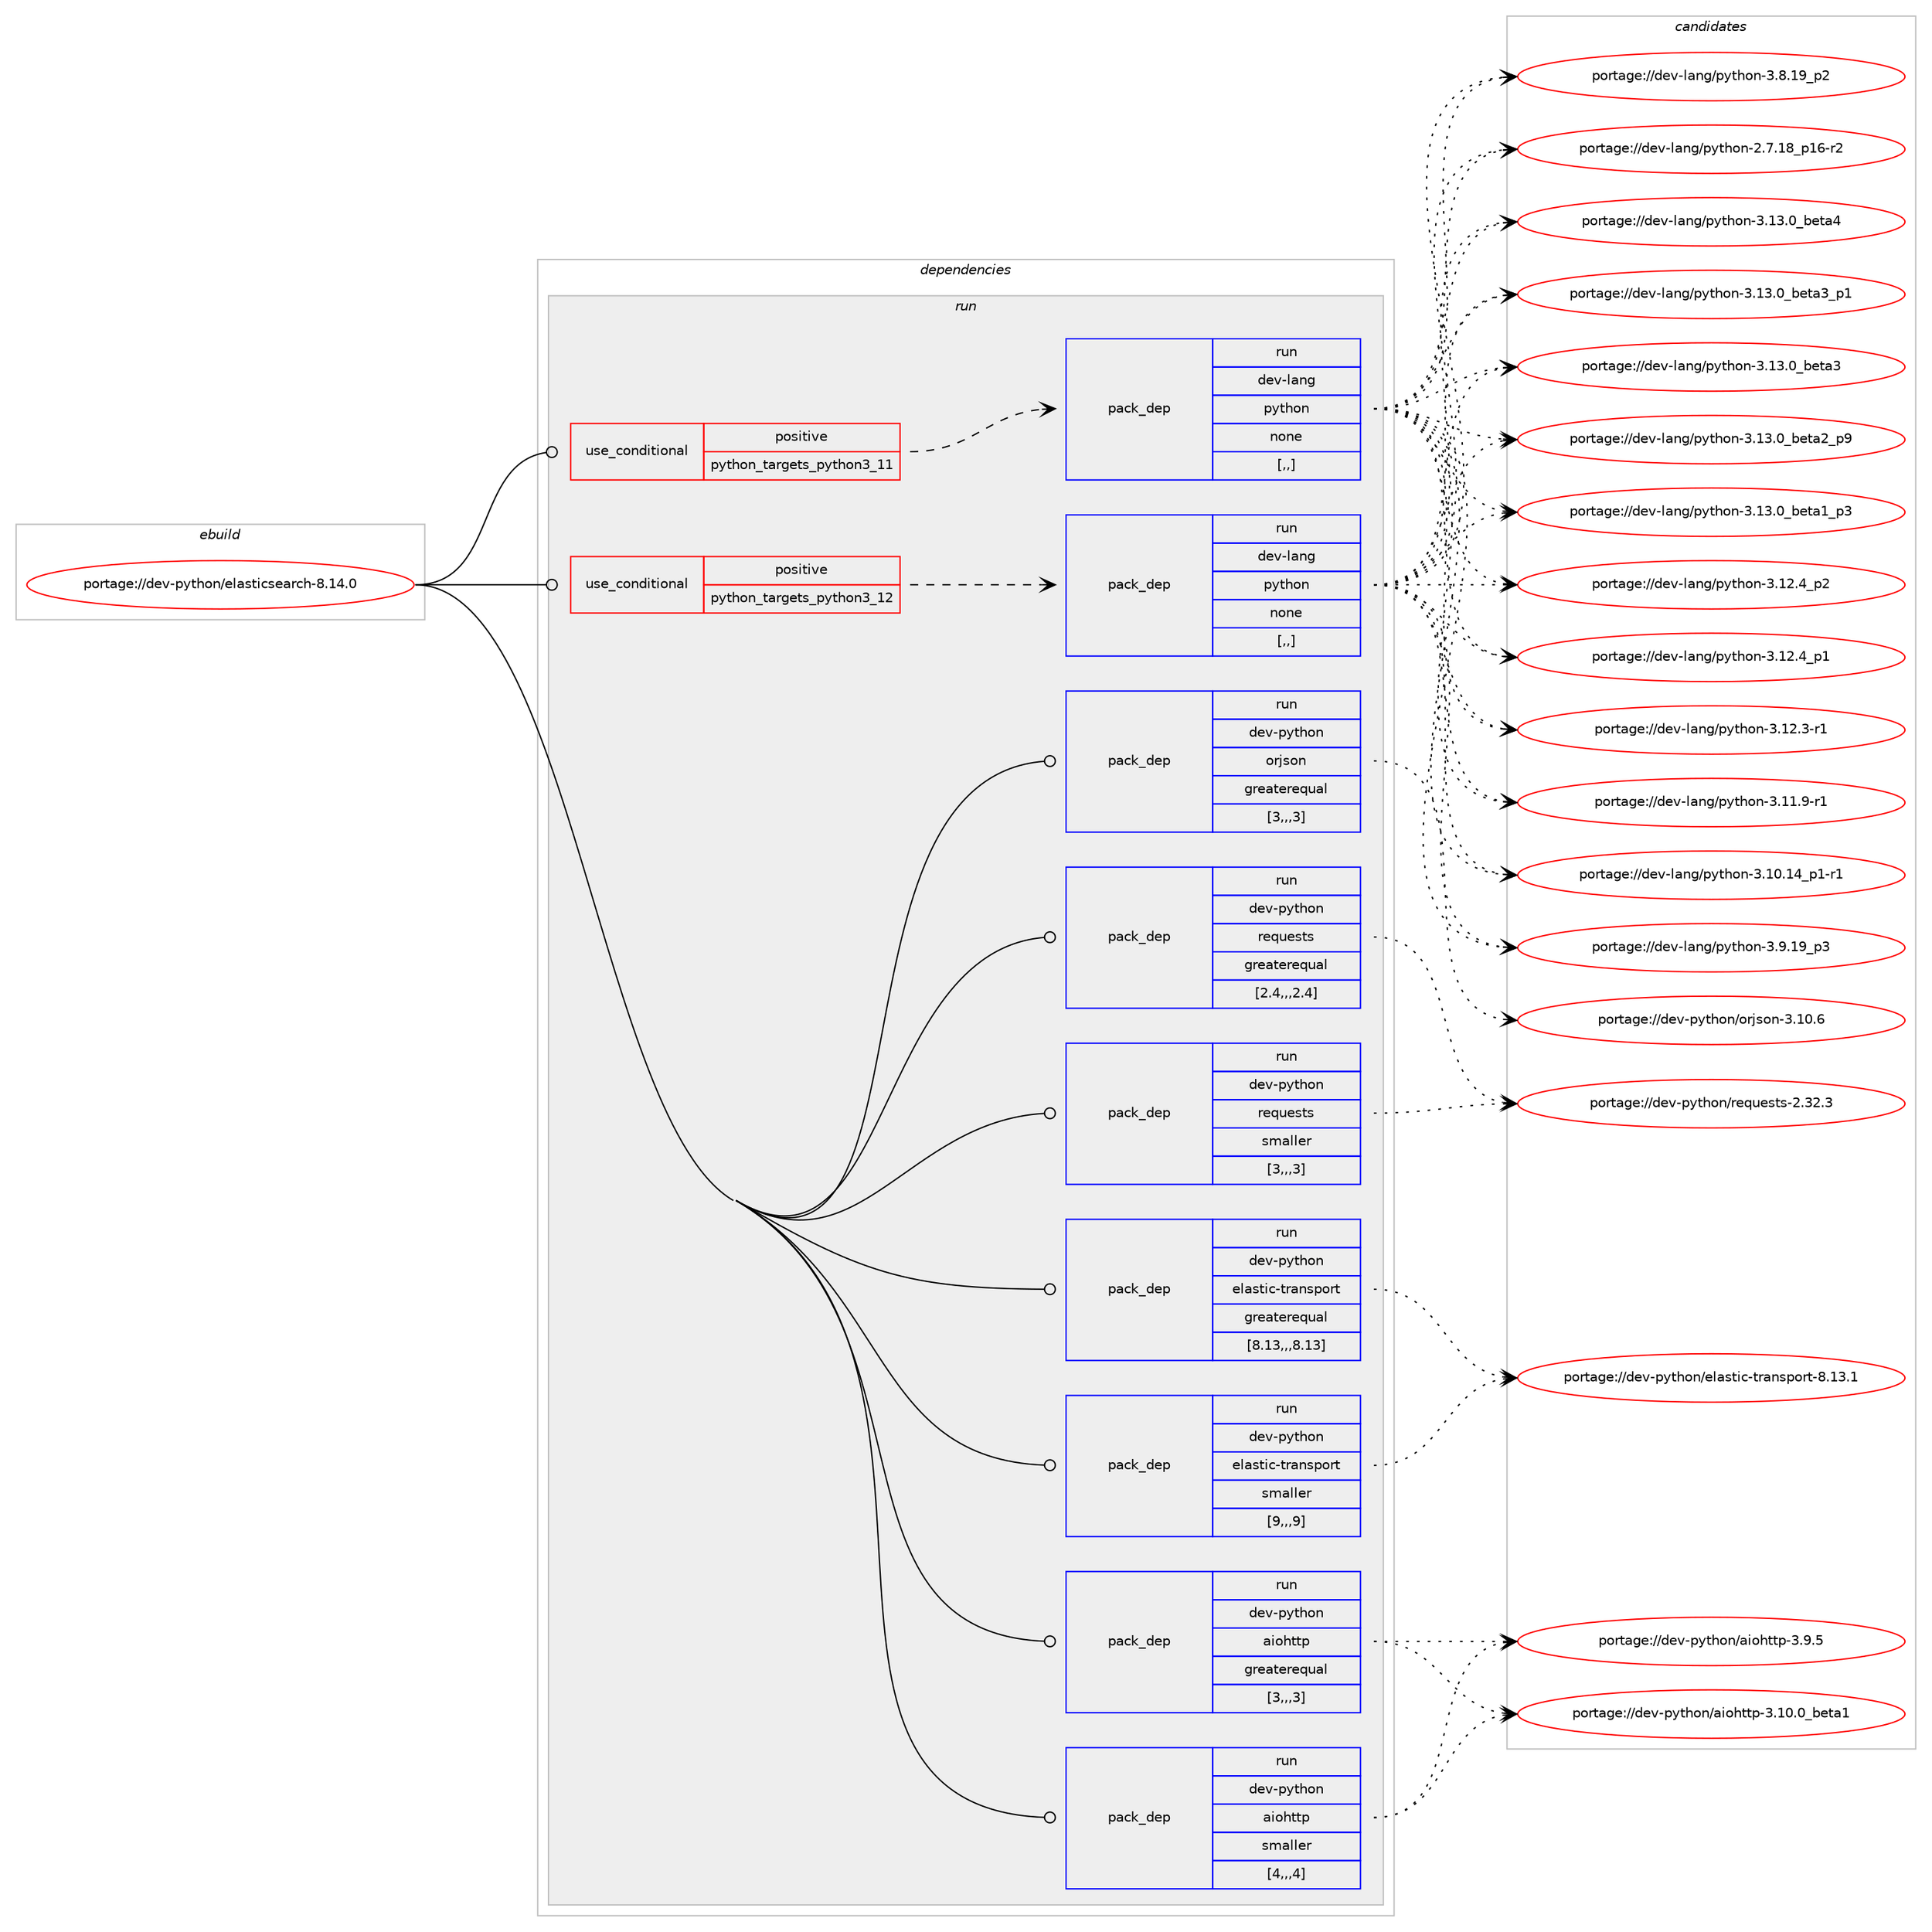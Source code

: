 digraph prolog {

# *************
# Graph options
# *************

newrank=true;
concentrate=true;
compound=true;
graph [rankdir=LR,fontname=Helvetica,fontsize=10,ranksep=1.5];#, ranksep=2.5, nodesep=0.2];
edge  [arrowhead=vee];
node  [fontname=Helvetica,fontsize=10];

# **********
# The ebuild
# **********

subgraph cluster_leftcol {
color=gray;
label=<<i>ebuild</i>>;
id [label="portage://dev-python/elasticsearch-8.14.0", color=red, width=4, href="../dev-python/elasticsearch-8.14.0.svg"];
}

# ****************
# The dependencies
# ****************

subgraph cluster_midcol {
color=gray;
label=<<i>dependencies</i>>;
subgraph cluster_compile {
fillcolor="#eeeeee";
style=filled;
label=<<i>compile</i>>;
}
subgraph cluster_compileandrun {
fillcolor="#eeeeee";
style=filled;
label=<<i>compile and run</i>>;
}
subgraph cluster_run {
fillcolor="#eeeeee";
style=filled;
label=<<i>run</i>>;
subgraph cond32646 {
dependency146104 [label=<<TABLE BORDER="0" CELLBORDER="1" CELLSPACING="0" CELLPADDING="4"><TR><TD ROWSPAN="3" CELLPADDING="10">use_conditional</TD></TR><TR><TD>positive</TD></TR><TR><TD>python_targets_python3_11</TD></TR></TABLE>>, shape=none, color=red];
subgraph pack112209 {
dependency146105 [label=<<TABLE BORDER="0" CELLBORDER="1" CELLSPACING="0" CELLPADDING="4" WIDTH="220"><TR><TD ROWSPAN="6" CELLPADDING="30">pack_dep</TD></TR><TR><TD WIDTH="110">run</TD></TR><TR><TD>dev-lang</TD></TR><TR><TD>python</TD></TR><TR><TD>none</TD></TR><TR><TD>[,,]</TD></TR></TABLE>>, shape=none, color=blue];
}
dependency146104:e -> dependency146105:w [weight=20,style="dashed",arrowhead="vee"];
}
id:e -> dependency146104:w [weight=20,style="solid",arrowhead="odot"];
subgraph cond32647 {
dependency146106 [label=<<TABLE BORDER="0" CELLBORDER="1" CELLSPACING="0" CELLPADDING="4"><TR><TD ROWSPAN="3" CELLPADDING="10">use_conditional</TD></TR><TR><TD>positive</TD></TR><TR><TD>python_targets_python3_12</TD></TR></TABLE>>, shape=none, color=red];
subgraph pack112210 {
dependency146107 [label=<<TABLE BORDER="0" CELLBORDER="1" CELLSPACING="0" CELLPADDING="4" WIDTH="220"><TR><TD ROWSPAN="6" CELLPADDING="30">pack_dep</TD></TR><TR><TD WIDTH="110">run</TD></TR><TR><TD>dev-lang</TD></TR><TR><TD>python</TD></TR><TR><TD>none</TD></TR><TR><TD>[,,]</TD></TR></TABLE>>, shape=none, color=blue];
}
dependency146106:e -> dependency146107:w [weight=20,style="dashed",arrowhead="vee"];
}
id:e -> dependency146106:w [weight=20,style="solid",arrowhead="odot"];
subgraph pack112211 {
dependency146108 [label=<<TABLE BORDER="0" CELLBORDER="1" CELLSPACING="0" CELLPADDING="4" WIDTH="220"><TR><TD ROWSPAN="6" CELLPADDING="30">pack_dep</TD></TR><TR><TD WIDTH="110">run</TD></TR><TR><TD>dev-python</TD></TR><TR><TD>aiohttp</TD></TR><TR><TD>greaterequal</TD></TR><TR><TD>[3,,,3]</TD></TR></TABLE>>, shape=none, color=blue];
}
id:e -> dependency146108:w [weight=20,style="solid",arrowhead="odot"];
subgraph pack112212 {
dependency146109 [label=<<TABLE BORDER="0" CELLBORDER="1" CELLSPACING="0" CELLPADDING="4" WIDTH="220"><TR><TD ROWSPAN="6" CELLPADDING="30">pack_dep</TD></TR><TR><TD WIDTH="110">run</TD></TR><TR><TD>dev-python</TD></TR><TR><TD>aiohttp</TD></TR><TR><TD>smaller</TD></TR><TR><TD>[4,,,4]</TD></TR></TABLE>>, shape=none, color=blue];
}
id:e -> dependency146109:w [weight=20,style="solid",arrowhead="odot"];
subgraph pack112213 {
dependency146110 [label=<<TABLE BORDER="0" CELLBORDER="1" CELLSPACING="0" CELLPADDING="4" WIDTH="220"><TR><TD ROWSPAN="6" CELLPADDING="30">pack_dep</TD></TR><TR><TD WIDTH="110">run</TD></TR><TR><TD>dev-python</TD></TR><TR><TD>elastic-transport</TD></TR><TR><TD>greaterequal</TD></TR><TR><TD>[8.13,,,8.13]</TD></TR></TABLE>>, shape=none, color=blue];
}
id:e -> dependency146110:w [weight=20,style="solid",arrowhead="odot"];
subgraph pack112214 {
dependency146111 [label=<<TABLE BORDER="0" CELLBORDER="1" CELLSPACING="0" CELLPADDING="4" WIDTH="220"><TR><TD ROWSPAN="6" CELLPADDING="30">pack_dep</TD></TR><TR><TD WIDTH="110">run</TD></TR><TR><TD>dev-python</TD></TR><TR><TD>elastic-transport</TD></TR><TR><TD>smaller</TD></TR><TR><TD>[9,,,9]</TD></TR></TABLE>>, shape=none, color=blue];
}
id:e -> dependency146111:w [weight=20,style="solid",arrowhead="odot"];
subgraph pack112215 {
dependency146112 [label=<<TABLE BORDER="0" CELLBORDER="1" CELLSPACING="0" CELLPADDING="4" WIDTH="220"><TR><TD ROWSPAN="6" CELLPADDING="30">pack_dep</TD></TR><TR><TD WIDTH="110">run</TD></TR><TR><TD>dev-python</TD></TR><TR><TD>orjson</TD></TR><TR><TD>greaterequal</TD></TR><TR><TD>[3,,,3]</TD></TR></TABLE>>, shape=none, color=blue];
}
id:e -> dependency146112:w [weight=20,style="solid",arrowhead="odot"];
subgraph pack112216 {
dependency146113 [label=<<TABLE BORDER="0" CELLBORDER="1" CELLSPACING="0" CELLPADDING="4" WIDTH="220"><TR><TD ROWSPAN="6" CELLPADDING="30">pack_dep</TD></TR><TR><TD WIDTH="110">run</TD></TR><TR><TD>dev-python</TD></TR><TR><TD>requests</TD></TR><TR><TD>greaterequal</TD></TR><TR><TD>[2.4,,,2.4]</TD></TR></TABLE>>, shape=none, color=blue];
}
id:e -> dependency146113:w [weight=20,style="solid",arrowhead="odot"];
subgraph pack112217 {
dependency146114 [label=<<TABLE BORDER="0" CELLBORDER="1" CELLSPACING="0" CELLPADDING="4" WIDTH="220"><TR><TD ROWSPAN="6" CELLPADDING="30">pack_dep</TD></TR><TR><TD WIDTH="110">run</TD></TR><TR><TD>dev-python</TD></TR><TR><TD>requests</TD></TR><TR><TD>smaller</TD></TR><TR><TD>[3,,,3]</TD></TR></TABLE>>, shape=none, color=blue];
}
id:e -> dependency146114:w [weight=20,style="solid",arrowhead="odot"];
}
}

# **************
# The candidates
# **************

subgraph cluster_choices {
rank=same;
color=gray;
label=<<i>candidates</i>>;

subgraph choice112209 {
color=black;
nodesep=1;
choice1001011184510897110103471121211161041111104551464951464895981011169752 [label="portage://dev-lang/python-3.13.0_beta4", color=red, width=4,href="../dev-lang/python-3.13.0_beta4.svg"];
choice10010111845108971101034711212111610411111045514649514648959810111697519511249 [label="portage://dev-lang/python-3.13.0_beta3_p1", color=red, width=4,href="../dev-lang/python-3.13.0_beta3_p1.svg"];
choice1001011184510897110103471121211161041111104551464951464895981011169751 [label="portage://dev-lang/python-3.13.0_beta3", color=red, width=4,href="../dev-lang/python-3.13.0_beta3.svg"];
choice10010111845108971101034711212111610411111045514649514648959810111697509511257 [label="portage://dev-lang/python-3.13.0_beta2_p9", color=red, width=4,href="../dev-lang/python-3.13.0_beta2_p9.svg"];
choice10010111845108971101034711212111610411111045514649514648959810111697499511251 [label="portage://dev-lang/python-3.13.0_beta1_p3", color=red, width=4,href="../dev-lang/python-3.13.0_beta1_p3.svg"];
choice100101118451089711010347112121116104111110455146495046529511250 [label="portage://dev-lang/python-3.12.4_p2", color=red, width=4,href="../dev-lang/python-3.12.4_p2.svg"];
choice100101118451089711010347112121116104111110455146495046529511249 [label="portage://dev-lang/python-3.12.4_p1", color=red, width=4,href="../dev-lang/python-3.12.4_p1.svg"];
choice100101118451089711010347112121116104111110455146495046514511449 [label="portage://dev-lang/python-3.12.3-r1", color=red, width=4,href="../dev-lang/python-3.12.3-r1.svg"];
choice100101118451089711010347112121116104111110455146494946574511449 [label="portage://dev-lang/python-3.11.9-r1", color=red, width=4,href="../dev-lang/python-3.11.9-r1.svg"];
choice100101118451089711010347112121116104111110455146494846495295112494511449 [label="portage://dev-lang/python-3.10.14_p1-r1", color=red, width=4,href="../dev-lang/python-3.10.14_p1-r1.svg"];
choice100101118451089711010347112121116104111110455146574649579511251 [label="portage://dev-lang/python-3.9.19_p3", color=red, width=4,href="../dev-lang/python-3.9.19_p3.svg"];
choice100101118451089711010347112121116104111110455146564649579511250 [label="portage://dev-lang/python-3.8.19_p2", color=red, width=4,href="../dev-lang/python-3.8.19_p2.svg"];
choice100101118451089711010347112121116104111110455046554649569511249544511450 [label="portage://dev-lang/python-2.7.18_p16-r2", color=red, width=4,href="../dev-lang/python-2.7.18_p16-r2.svg"];
dependency146105:e -> choice1001011184510897110103471121211161041111104551464951464895981011169752:w [style=dotted,weight="100"];
dependency146105:e -> choice10010111845108971101034711212111610411111045514649514648959810111697519511249:w [style=dotted,weight="100"];
dependency146105:e -> choice1001011184510897110103471121211161041111104551464951464895981011169751:w [style=dotted,weight="100"];
dependency146105:e -> choice10010111845108971101034711212111610411111045514649514648959810111697509511257:w [style=dotted,weight="100"];
dependency146105:e -> choice10010111845108971101034711212111610411111045514649514648959810111697499511251:w [style=dotted,weight="100"];
dependency146105:e -> choice100101118451089711010347112121116104111110455146495046529511250:w [style=dotted,weight="100"];
dependency146105:e -> choice100101118451089711010347112121116104111110455146495046529511249:w [style=dotted,weight="100"];
dependency146105:e -> choice100101118451089711010347112121116104111110455146495046514511449:w [style=dotted,weight="100"];
dependency146105:e -> choice100101118451089711010347112121116104111110455146494946574511449:w [style=dotted,weight="100"];
dependency146105:e -> choice100101118451089711010347112121116104111110455146494846495295112494511449:w [style=dotted,weight="100"];
dependency146105:e -> choice100101118451089711010347112121116104111110455146574649579511251:w [style=dotted,weight="100"];
dependency146105:e -> choice100101118451089711010347112121116104111110455146564649579511250:w [style=dotted,weight="100"];
dependency146105:e -> choice100101118451089711010347112121116104111110455046554649569511249544511450:w [style=dotted,weight="100"];
}
subgraph choice112210 {
color=black;
nodesep=1;
choice1001011184510897110103471121211161041111104551464951464895981011169752 [label="portage://dev-lang/python-3.13.0_beta4", color=red, width=4,href="../dev-lang/python-3.13.0_beta4.svg"];
choice10010111845108971101034711212111610411111045514649514648959810111697519511249 [label="portage://dev-lang/python-3.13.0_beta3_p1", color=red, width=4,href="../dev-lang/python-3.13.0_beta3_p1.svg"];
choice1001011184510897110103471121211161041111104551464951464895981011169751 [label="portage://dev-lang/python-3.13.0_beta3", color=red, width=4,href="../dev-lang/python-3.13.0_beta3.svg"];
choice10010111845108971101034711212111610411111045514649514648959810111697509511257 [label="portage://dev-lang/python-3.13.0_beta2_p9", color=red, width=4,href="../dev-lang/python-3.13.0_beta2_p9.svg"];
choice10010111845108971101034711212111610411111045514649514648959810111697499511251 [label="portage://dev-lang/python-3.13.0_beta1_p3", color=red, width=4,href="../dev-lang/python-3.13.0_beta1_p3.svg"];
choice100101118451089711010347112121116104111110455146495046529511250 [label="portage://dev-lang/python-3.12.4_p2", color=red, width=4,href="../dev-lang/python-3.12.4_p2.svg"];
choice100101118451089711010347112121116104111110455146495046529511249 [label="portage://dev-lang/python-3.12.4_p1", color=red, width=4,href="../dev-lang/python-3.12.4_p1.svg"];
choice100101118451089711010347112121116104111110455146495046514511449 [label="portage://dev-lang/python-3.12.3-r1", color=red, width=4,href="../dev-lang/python-3.12.3-r1.svg"];
choice100101118451089711010347112121116104111110455146494946574511449 [label="portage://dev-lang/python-3.11.9-r1", color=red, width=4,href="../dev-lang/python-3.11.9-r1.svg"];
choice100101118451089711010347112121116104111110455146494846495295112494511449 [label="portage://dev-lang/python-3.10.14_p1-r1", color=red, width=4,href="../dev-lang/python-3.10.14_p1-r1.svg"];
choice100101118451089711010347112121116104111110455146574649579511251 [label="portage://dev-lang/python-3.9.19_p3", color=red, width=4,href="../dev-lang/python-3.9.19_p3.svg"];
choice100101118451089711010347112121116104111110455146564649579511250 [label="portage://dev-lang/python-3.8.19_p2", color=red, width=4,href="../dev-lang/python-3.8.19_p2.svg"];
choice100101118451089711010347112121116104111110455046554649569511249544511450 [label="portage://dev-lang/python-2.7.18_p16-r2", color=red, width=4,href="../dev-lang/python-2.7.18_p16-r2.svg"];
dependency146107:e -> choice1001011184510897110103471121211161041111104551464951464895981011169752:w [style=dotted,weight="100"];
dependency146107:e -> choice10010111845108971101034711212111610411111045514649514648959810111697519511249:w [style=dotted,weight="100"];
dependency146107:e -> choice1001011184510897110103471121211161041111104551464951464895981011169751:w [style=dotted,weight="100"];
dependency146107:e -> choice10010111845108971101034711212111610411111045514649514648959810111697509511257:w [style=dotted,weight="100"];
dependency146107:e -> choice10010111845108971101034711212111610411111045514649514648959810111697499511251:w [style=dotted,weight="100"];
dependency146107:e -> choice100101118451089711010347112121116104111110455146495046529511250:w [style=dotted,weight="100"];
dependency146107:e -> choice100101118451089711010347112121116104111110455146495046529511249:w [style=dotted,weight="100"];
dependency146107:e -> choice100101118451089711010347112121116104111110455146495046514511449:w [style=dotted,weight="100"];
dependency146107:e -> choice100101118451089711010347112121116104111110455146494946574511449:w [style=dotted,weight="100"];
dependency146107:e -> choice100101118451089711010347112121116104111110455146494846495295112494511449:w [style=dotted,weight="100"];
dependency146107:e -> choice100101118451089711010347112121116104111110455146574649579511251:w [style=dotted,weight="100"];
dependency146107:e -> choice100101118451089711010347112121116104111110455146564649579511250:w [style=dotted,weight="100"];
dependency146107:e -> choice100101118451089711010347112121116104111110455046554649569511249544511450:w [style=dotted,weight="100"];
}
subgraph choice112211 {
color=black;
nodesep=1;
choice1001011184511212111610411111047971051111041161161124551464948464895981011169749 [label="portage://dev-python/aiohttp-3.10.0_beta1", color=red, width=4,href="../dev-python/aiohttp-3.10.0_beta1.svg"];
choice100101118451121211161041111104797105111104116116112455146574653 [label="portage://dev-python/aiohttp-3.9.5", color=red, width=4,href="../dev-python/aiohttp-3.9.5.svg"];
dependency146108:e -> choice1001011184511212111610411111047971051111041161161124551464948464895981011169749:w [style=dotted,weight="100"];
dependency146108:e -> choice100101118451121211161041111104797105111104116116112455146574653:w [style=dotted,weight="100"];
}
subgraph choice112212 {
color=black;
nodesep=1;
choice1001011184511212111610411111047971051111041161161124551464948464895981011169749 [label="portage://dev-python/aiohttp-3.10.0_beta1", color=red, width=4,href="../dev-python/aiohttp-3.10.0_beta1.svg"];
choice100101118451121211161041111104797105111104116116112455146574653 [label="portage://dev-python/aiohttp-3.9.5", color=red, width=4,href="../dev-python/aiohttp-3.9.5.svg"];
dependency146109:e -> choice1001011184511212111610411111047971051111041161161124551464948464895981011169749:w [style=dotted,weight="100"];
dependency146109:e -> choice100101118451121211161041111104797105111104116116112455146574653:w [style=dotted,weight="100"];
}
subgraph choice112213 {
color=black;
nodesep=1;
choice10010111845112121116104111110471011089711511610599451161149711011511211111411645564649514649 [label="portage://dev-python/elastic-transport-8.13.1", color=red, width=4,href="../dev-python/elastic-transport-8.13.1.svg"];
dependency146110:e -> choice10010111845112121116104111110471011089711511610599451161149711011511211111411645564649514649:w [style=dotted,weight="100"];
}
subgraph choice112214 {
color=black;
nodesep=1;
choice10010111845112121116104111110471011089711511610599451161149711011511211111411645564649514649 [label="portage://dev-python/elastic-transport-8.13.1", color=red, width=4,href="../dev-python/elastic-transport-8.13.1.svg"];
dependency146111:e -> choice10010111845112121116104111110471011089711511610599451161149711011511211111411645564649514649:w [style=dotted,weight="100"];
}
subgraph choice112215 {
color=black;
nodesep=1;
choice100101118451121211161041111104711111410611511111045514649484654 [label="portage://dev-python/orjson-3.10.6", color=red, width=4,href="../dev-python/orjson-3.10.6.svg"];
dependency146112:e -> choice100101118451121211161041111104711111410611511111045514649484654:w [style=dotted,weight="100"];
}
subgraph choice112216 {
color=black;
nodesep=1;
choice100101118451121211161041111104711410111311710111511611545504651504651 [label="portage://dev-python/requests-2.32.3", color=red, width=4,href="../dev-python/requests-2.32.3.svg"];
dependency146113:e -> choice100101118451121211161041111104711410111311710111511611545504651504651:w [style=dotted,weight="100"];
}
subgraph choice112217 {
color=black;
nodesep=1;
choice100101118451121211161041111104711410111311710111511611545504651504651 [label="portage://dev-python/requests-2.32.3", color=red, width=4,href="../dev-python/requests-2.32.3.svg"];
dependency146114:e -> choice100101118451121211161041111104711410111311710111511611545504651504651:w [style=dotted,weight="100"];
}
}

}
